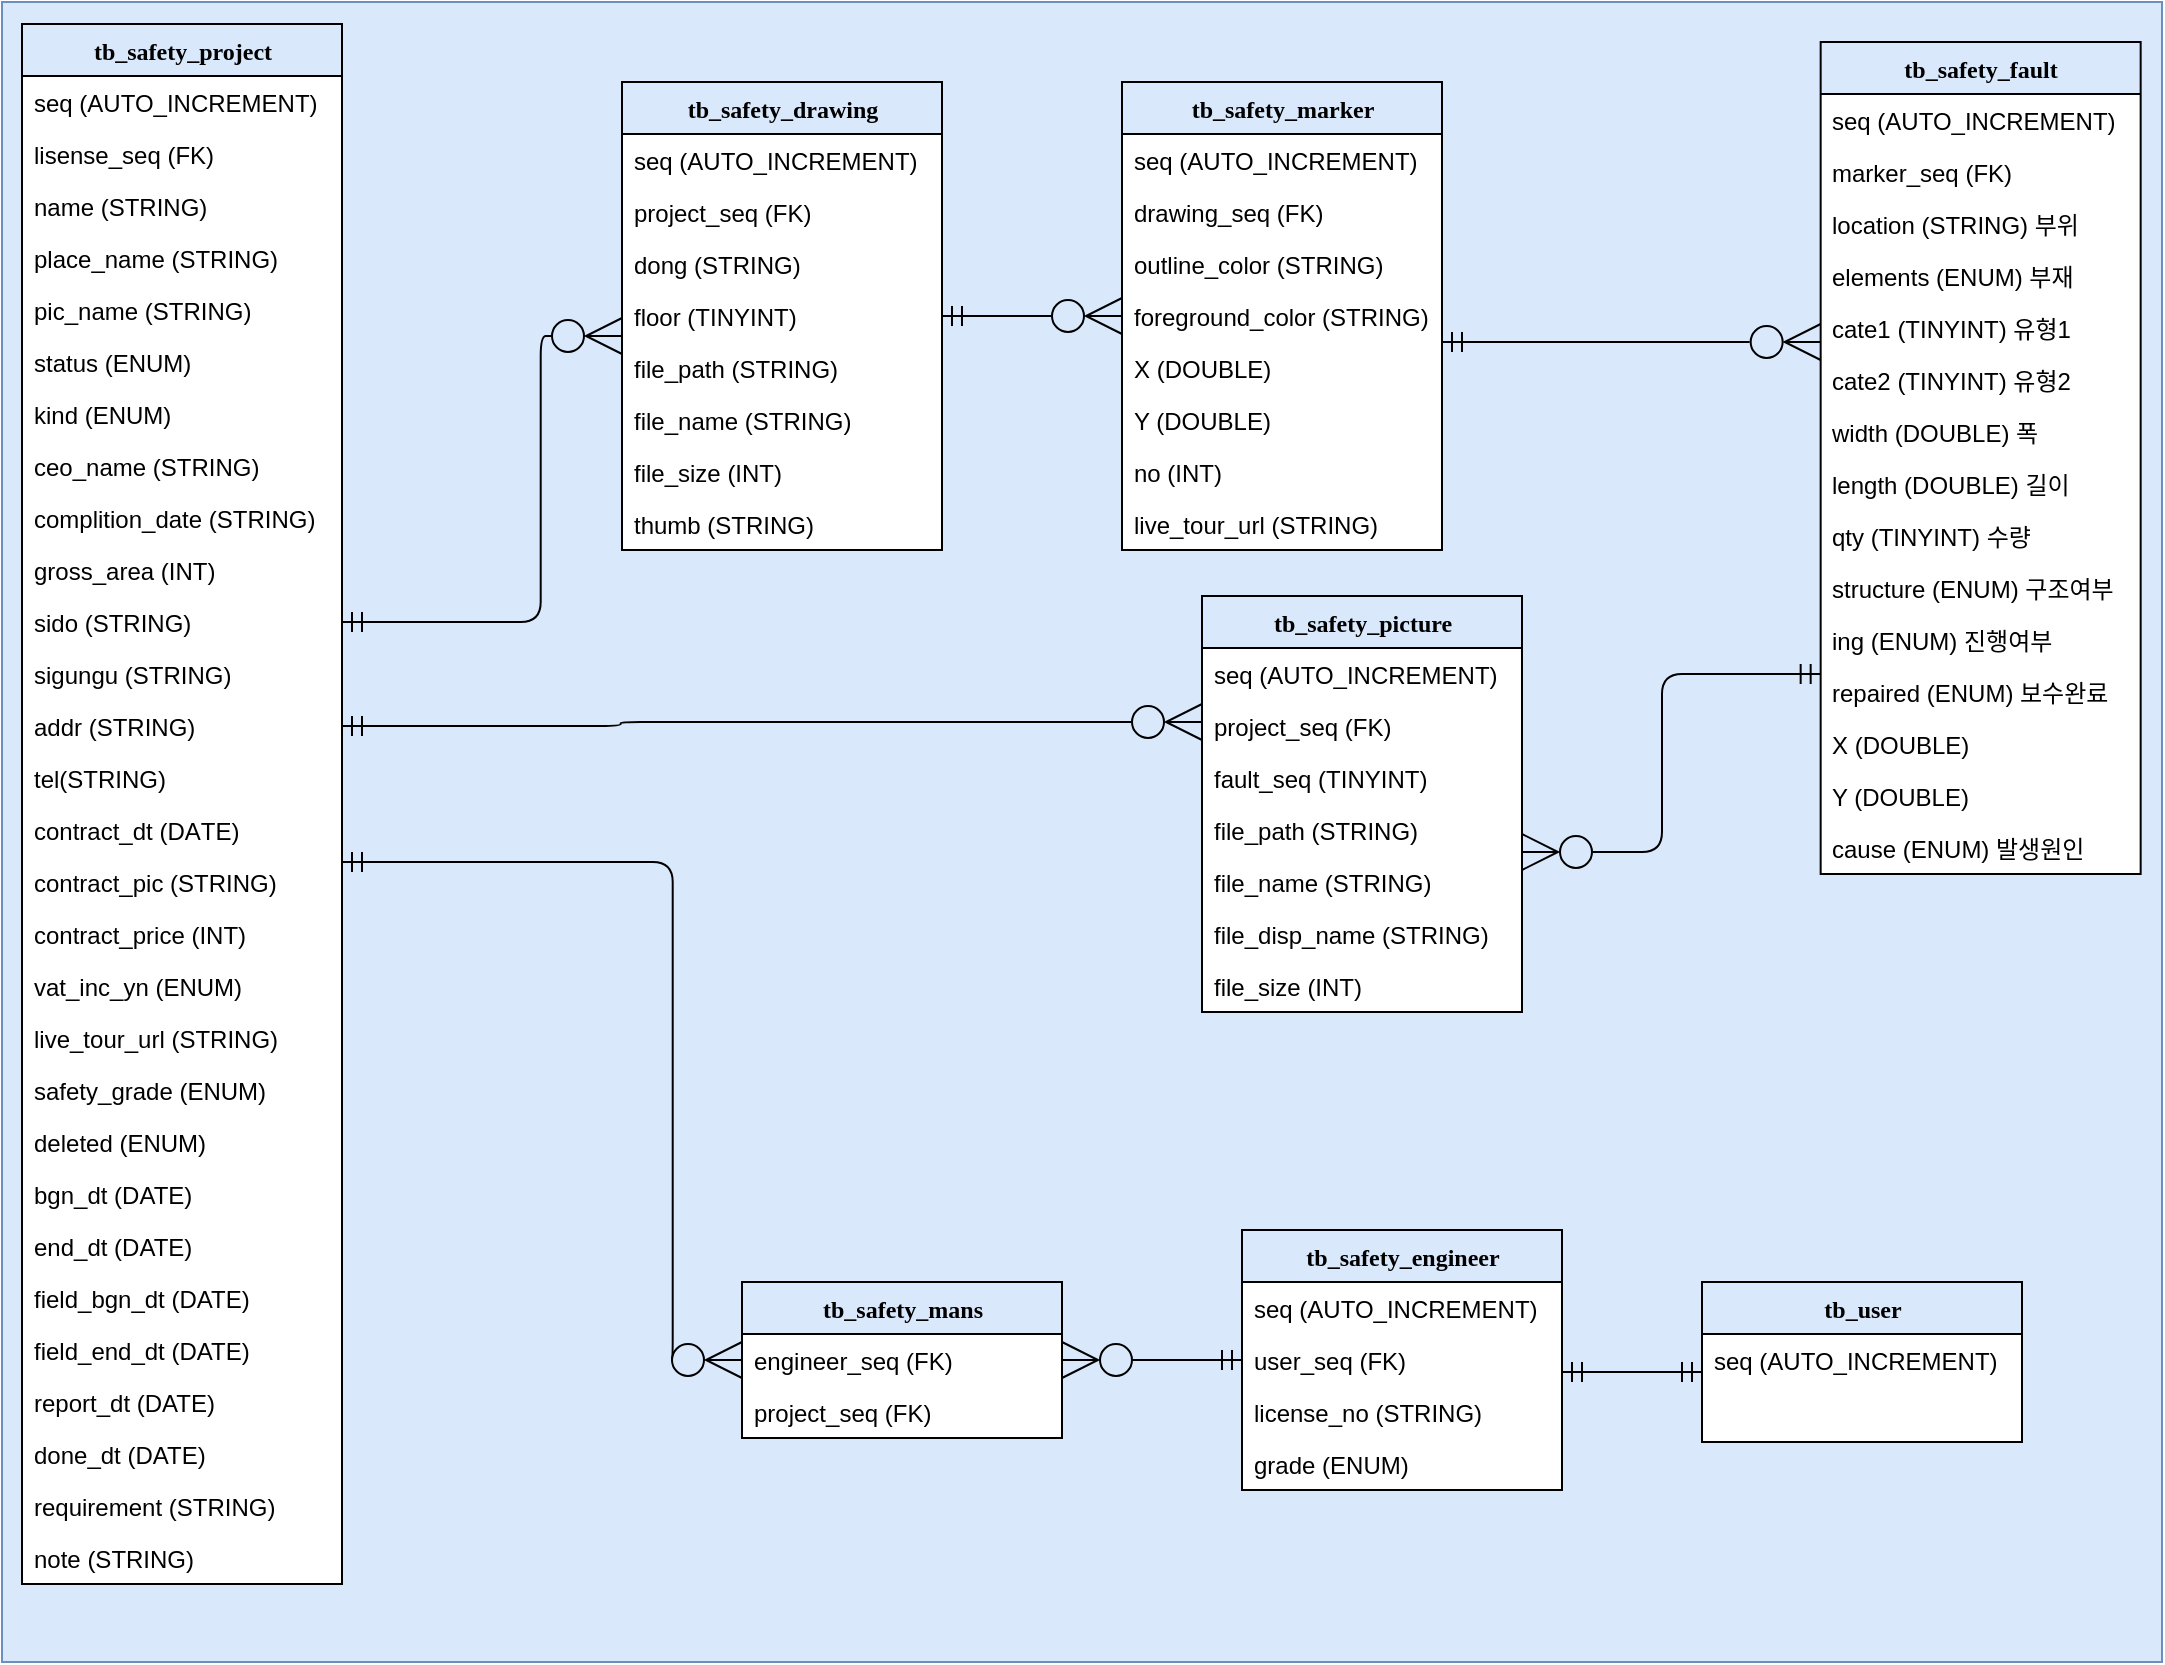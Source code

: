 <mxfile version="24.8.2">
  <diagram name="Page-1" id="9f46799a-70d6-7492-0946-bef42562c5a5">
    <mxGraphModel dx="2049" dy="-449" grid="1" gridSize="10" guides="1" tooltips="1" connect="1" arrows="1" fold="1" page="1" pageScale="1" pageWidth="1100" pageHeight="850" background="none" math="0" shadow="0">
      <root>
        <mxCell id="0" />
        <mxCell id="1" parent="0" />
        <mxCell id="VeDxq0kl3lE01DBZQC-S-14" value="" style="rounded=0;whiteSpace=wrap;html=1;fillColor=#dae8fc;strokeColor=#6c8ebf;" vertex="1" parent="1">
          <mxGeometry x="10" y="1710" width="1080" height="830" as="geometry" />
        </mxCell>
        <mxCell id="18FnP7e4lEqi-_SCI2f--84" value="tb_safety_project" style="swimlane;html=1;fontStyle=1;align=center;verticalAlign=top;childLayout=stackLayout;horizontal=1;startSize=26;horizontalStack=0;resizeParent=1;resizeLast=0;collapsible=1;marginBottom=0;swimlaneFillColor=#ffffff;rounded=0;shadow=0;comic=0;labelBackgroundColor=none;strokeWidth=1;fillColor=none;fontFamily=Verdana;fontSize=12" parent="1" vertex="1">
          <mxGeometry x="20.0" y="1721" width="160" height="780" as="geometry">
            <mxRectangle x="-1080" y="880" width="60" height="30" as="alternateBounds" />
          </mxGeometry>
        </mxCell>
        <mxCell id="18FnP7e4lEqi-_SCI2f--85" value="seq (AUTO_INCREMENT)" style="text;html=1;strokeColor=none;fillColor=none;align=left;verticalAlign=top;spacingLeft=4;spacingRight=4;whiteSpace=wrap;overflow=hidden;rotatable=0;points=[[0,0.5],[1,0.5]];portConstraint=eastwest;" parent="18FnP7e4lEqi-_SCI2f--84" vertex="1">
          <mxGeometry y="26" width="160" height="26" as="geometry" />
        </mxCell>
        <mxCell id="VeDxq0kl3lE01DBZQC-S-2" value="lisense_seq (FK)" style="text;html=1;strokeColor=none;fillColor=none;align=left;verticalAlign=top;spacingLeft=4;spacingRight=4;whiteSpace=wrap;overflow=hidden;rotatable=0;points=[[0,0.5],[1,0.5]];portConstraint=eastwest;" vertex="1" parent="18FnP7e4lEqi-_SCI2f--84">
          <mxGeometry y="52" width="160" height="26" as="geometry" />
        </mxCell>
        <mxCell id="VeDxq0kl3lE01DBZQC-S-1" value="name (STRING)" style="text;html=1;strokeColor=none;fillColor=none;align=left;verticalAlign=top;spacingLeft=4;spacingRight=4;whiteSpace=wrap;overflow=hidden;rotatable=0;points=[[0,0.5],[1,0.5]];portConstraint=eastwest;" vertex="1" parent="18FnP7e4lEqi-_SCI2f--84">
          <mxGeometry y="78" width="160" height="26" as="geometry" />
        </mxCell>
        <mxCell id="18FnP7e4lEqi-_SCI2f--86" value="place_name (STRING)" style="text;html=1;strokeColor=none;fillColor=none;align=left;verticalAlign=top;spacingLeft=4;spacingRight=4;whiteSpace=wrap;overflow=hidden;rotatable=0;points=[[0,0.5],[1,0.5]];portConstraint=eastwest;" parent="18FnP7e4lEqi-_SCI2f--84" vertex="1">
          <mxGeometry y="104" width="160" height="26" as="geometry" />
        </mxCell>
        <mxCell id="VeDxq0kl3lE01DBZQC-S-3" value="pic_name (STRING)" style="text;html=1;strokeColor=none;fillColor=none;align=left;verticalAlign=top;spacingLeft=4;spacingRight=4;whiteSpace=wrap;overflow=hidden;rotatable=0;points=[[0,0.5],[1,0.5]];portConstraint=eastwest;" vertex="1" parent="18FnP7e4lEqi-_SCI2f--84">
          <mxGeometry y="130" width="160" height="26" as="geometry" />
        </mxCell>
        <mxCell id="VeDxq0kl3lE01DBZQC-S-4" value="status (ENUM)" style="text;html=1;strokeColor=none;fillColor=none;align=left;verticalAlign=top;spacingLeft=4;spacingRight=4;whiteSpace=wrap;overflow=hidden;rotatable=0;points=[[0,0.5],[1,0.5]];portConstraint=eastwest;" vertex="1" parent="18FnP7e4lEqi-_SCI2f--84">
          <mxGeometry y="156" width="160" height="26" as="geometry" />
        </mxCell>
        <mxCell id="Oyhe0N5R8HnqqoP5Lnet-1" value="kind (ENUM)" style="text;html=1;strokeColor=none;fillColor=none;align=left;verticalAlign=top;spacingLeft=4;spacingRight=4;whiteSpace=wrap;overflow=hidden;rotatable=0;points=[[0,0.5],[1,0.5]];portConstraint=eastwest;" parent="18FnP7e4lEqi-_SCI2f--84" vertex="1">
          <mxGeometry y="182" width="160" height="26" as="geometry" />
        </mxCell>
        <mxCell id="18FnP7e4lEqi-_SCI2f--78" value="ceo_name&amp;nbsp;(STRING)" style="text;html=1;strokeColor=none;fillColor=none;align=left;verticalAlign=top;spacingLeft=4;spacingRight=4;whiteSpace=wrap;overflow=hidden;rotatable=0;points=[[0,0.5],[1,0.5]];portConstraint=eastwest;" parent="18FnP7e4lEqi-_SCI2f--84" vertex="1">
          <mxGeometry y="208" width="160" height="26" as="geometry" />
        </mxCell>
        <mxCell id="18FnP7e4lEqi-_SCI2f--79" value="complition_date (STRING)" style="text;html=1;strokeColor=none;fillColor=none;align=left;verticalAlign=top;spacingLeft=4;spacingRight=4;whiteSpace=wrap;overflow=hidden;rotatable=0;points=[[0,0.5],[1,0.5]];portConstraint=eastwest;" parent="18FnP7e4lEqi-_SCI2f--84" vertex="1">
          <mxGeometry y="234" width="160" height="26" as="geometry" />
        </mxCell>
        <mxCell id="18FnP7e4lEqi-_SCI2f--80" value="gross_area (INT)" style="text;html=1;strokeColor=none;fillColor=none;align=left;verticalAlign=top;spacingLeft=4;spacingRight=4;whiteSpace=wrap;overflow=hidden;rotatable=0;points=[[0,0.5],[1,0.5]];portConstraint=eastwest;" parent="18FnP7e4lEqi-_SCI2f--84" vertex="1">
          <mxGeometry y="260" width="160" height="26" as="geometry" />
        </mxCell>
        <mxCell id="VeDxq0kl3lE01DBZQC-S-5" value="sido (STRING)" style="text;html=1;strokeColor=none;fillColor=none;align=left;verticalAlign=top;spacingLeft=4;spacingRight=4;whiteSpace=wrap;overflow=hidden;rotatable=0;points=[[0,0.5],[1,0.5]];portConstraint=eastwest;" vertex="1" parent="18FnP7e4lEqi-_SCI2f--84">
          <mxGeometry y="286" width="160" height="26" as="geometry" />
        </mxCell>
        <mxCell id="VeDxq0kl3lE01DBZQC-S-6" value="sigungu (STRING)" style="text;html=1;strokeColor=none;fillColor=none;align=left;verticalAlign=top;spacingLeft=4;spacingRight=4;whiteSpace=wrap;overflow=hidden;rotatable=0;points=[[0,0.5],[1,0.5]];portConstraint=eastwest;" vertex="1" parent="18FnP7e4lEqi-_SCI2f--84">
          <mxGeometry y="312" width="160" height="26" as="geometry" />
        </mxCell>
        <mxCell id="18FnP7e4lEqi-_SCI2f--81" value="addr (STRING)" style="text;html=1;strokeColor=none;fillColor=none;align=left;verticalAlign=top;spacingLeft=4;spacingRight=4;whiteSpace=wrap;overflow=hidden;rotatable=0;points=[[0,0.5],[1,0.5]];portConstraint=eastwest;" parent="18FnP7e4lEqi-_SCI2f--84" vertex="1">
          <mxGeometry y="338" width="160" height="26" as="geometry" />
        </mxCell>
        <mxCell id="18FnP7e4lEqi-_SCI2f--82" value="tel(STRING)" style="text;html=1;strokeColor=none;fillColor=none;align=left;verticalAlign=top;spacingLeft=4;spacingRight=4;whiteSpace=wrap;overflow=hidden;rotatable=0;points=[[0,0.5],[1,0.5]];portConstraint=eastwest;" parent="18FnP7e4lEqi-_SCI2f--84" vertex="1">
          <mxGeometry y="364" width="160" height="26" as="geometry" />
        </mxCell>
        <mxCell id="18FnP7e4lEqi-_SCI2f--93" value="contract_dt (DA&lt;span style=&quot;color: rgba(0, 0, 0, 0); font-family: monospace; font-size: 0px; text-wrap: nowrap;&quot;&gt;%3CmxGraphModel%3E%3Croot%3E%3CmxCell%20id%3D%220%22%2F%3E%3CmxCell%20id%3D%221%22%20parent%3D%220%22%2F%3E%3CmxCell%20id%3D%222%22%20value%3D%22done_dt%20(DATE)%22%20style%3D%22text%3Bhtml%3D1%3BstrokeColor%3Dnone%3BfillColor%3Dnone%3Balign%3Dleft%3BverticalAlign%3Dtop%3BspacingLeft%3D4%3BspacingRight%3D4%3BwhiteSpace%3Dwrap%3Boverflow%3Dhidden%3Brotatable%3D0%3Bpoints%3D%5B%5B0%2C0.5%5D%2C%5B1%2C0.5%5D%5D%3BportConstraint%3Deastwest%3B%22%20vertex%3D%221%22%20parent%3D%221%22%3E%3CmxGeometry%20x%3D%22280.67%22%20y%3D%221928%22%20width%3D%22160%22%20height%3D%2226%22%20as%3D%22geometry%22%2F%3E%3C%2FmxCell%3E%3C%2Froot%3E%3C%2FmxGraphModel%3E&lt;/span&gt;TE)" style="text;html=1;strokeColor=none;fillColor=none;align=left;verticalAlign=top;spacingLeft=4;spacingRight=4;whiteSpace=wrap;overflow=hidden;rotatable=0;points=[[0,0.5],[1,0.5]];portConstraint=eastwest;" parent="18FnP7e4lEqi-_SCI2f--84" vertex="1">
          <mxGeometry y="390" width="160" height="26" as="geometry" />
        </mxCell>
        <mxCell id="18FnP7e4lEqi-_SCI2f--95" value="contract_pic (STRING)" style="text;html=1;strokeColor=none;fillColor=none;align=left;verticalAlign=top;spacingLeft=4;spacingRight=4;whiteSpace=wrap;overflow=hidden;rotatable=0;points=[[0,0.5],[1,0.5]];portConstraint=eastwest;" parent="18FnP7e4lEqi-_SCI2f--84" vertex="1">
          <mxGeometry y="416" width="160" height="26" as="geometry" />
        </mxCell>
        <mxCell id="18FnP7e4lEqi-_SCI2f--94" value="contract_price (INT)" style="text;html=1;strokeColor=none;fillColor=none;align=left;verticalAlign=top;spacingLeft=4;spacingRight=4;whiteSpace=wrap;overflow=hidden;rotatable=0;points=[[0,0.5],[1,0.5]];portConstraint=eastwest;" parent="18FnP7e4lEqi-_SCI2f--84" vertex="1">
          <mxGeometry y="442" width="160" height="26" as="geometry" />
        </mxCell>
        <mxCell id="VeDxq0kl3lE01DBZQC-S-7" value="vat_inc_yn (ENUM)" style="text;html=1;strokeColor=none;fillColor=none;align=left;verticalAlign=top;spacingLeft=4;spacingRight=4;whiteSpace=wrap;overflow=hidden;rotatable=0;points=[[0,0.5],[1,0.5]];portConstraint=eastwest;" vertex="1" parent="18FnP7e4lEqi-_SCI2f--84">
          <mxGeometry y="468" width="160" height="26" as="geometry" />
        </mxCell>
        <mxCell id="LjS_2cMuq_Wj6EE-A6cC-6" value="live_tour_url (STRING)" style="text;html=1;strokeColor=none;fillColor=none;align=left;verticalAlign=top;spacingLeft=4;spacingRight=4;whiteSpace=wrap;overflow=hidden;rotatable=0;points=[[0,0.5],[1,0.5]];portConstraint=eastwest;" parent="18FnP7e4lEqi-_SCI2f--84" vertex="1">
          <mxGeometry y="494" width="160" height="26" as="geometry" />
        </mxCell>
        <mxCell id="Oyhe0N5R8HnqqoP5Lnet-2" value="safety_grade (ENUM)" style="text;html=1;strokeColor=none;fillColor=none;align=left;verticalAlign=top;spacingLeft=4;spacingRight=4;whiteSpace=wrap;overflow=hidden;rotatable=0;points=[[0,0.5],[1,0.5]];portConstraint=eastwest;" parent="18FnP7e4lEqi-_SCI2f--84" vertex="1">
          <mxGeometry y="520" width="160" height="26" as="geometry" />
        </mxCell>
        <mxCell id="VeDxq0kl3lE01DBZQC-S-8" value="deleted (ENUM)" style="text;html=1;strokeColor=none;fillColor=none;align=left;verticalAlign=top;spacingLeft=4;spacingRight=4;whiteSpace=wrap;overflow=hidden;rotatable=0;points=[[0,0.5],[1,0.5]];portConstraint=eastwest;" vertex="1" parent="18FnP7e4lEqi-_SCI2f--84">
          <mxGeometry y="546" width="160" height="26" as="geometry" />
        </mxCell>
        <mxCell id="18FnP7e4lEqi-_SCI2f--87" value="bgn_dt (DATE)" style="text;html=1;strokeColor=none;fillColor=none;align=left;verticalAlign=top;spacingLeft=4;spacingRight=4;whiteSpace=wrap;overflow=hidden;rotatable=0;points=[[0,0.5],[1,0.5]];portConstraint=eastwest;" parent="18FnP7e4lEqi-_SCI2f--84" vertex="1">
          <mxGeometry y="572" width="160" height="26" as="geometry" />
        </mxCell>
        <mxCell id="18FnP7e4lEqi-_SCI2f--88" value="end_dt (DATE)" style="text;html=1;strokeColor=none;fillColor=none;align=left;verticalAlign=top;spacingLeft=4;spacingRight=4;whiteSpace=wrap;overflow=hidden;rotatable=0;points=[[0,0.5],[1,0.5]];portConstraint=eastwest;" parent="18FnP7e4lEqi-_SCI2f--84" vertex="1">
          <mxGeometry y="598" width="160" height="26" as="geometry" />
        </mxCell>
        <mxCell id="18FnP7e4lEqi-_SCI2f--89" value="field_bgn_dt (DATE)" style="text;html=1;strokeColor=none;fillColor=none;align=left;verticalAlign=top;spacingLeft=4;spacingRight=4;whiteSpace=wrap;overflow=hidden;rotatable=0;points=[[0,0.5],[1,0.5]];portConstraint=eastwest;" parent="18FnP7e4lEqi-_SCI2f--84" vertex="1">
          <mxGeometry y="624" width="160" height="26" as="geometry" />
        </mxCell>
        <mxCell id="18FnP7e4lEqi-_SCI2f--90" value="field_end_dt (DATE)" style="text;html=1;strokeColor=none;fillColor=none;align=left;verticalAlign=top;spacingLeft=4;spacingRight=4;whiteSpace=wrap;overflow=hidden;rotatable=0;points=[[0,0.5],[1,0.5]];portConstraint=eastwest;" parent="18FnP7e4lEqi-_SCI2f--84" vertex="1">
          <mxGeometry y="650" width="160" height="26" as="geometry" />
        </mxCell>
        <mxCell id="18FnP7e4lEqi-_SCI2f--91" value="report_dt (DATE)" style="text;html=1;strokeColor=none;fillColor=none;align=left;verticalAlign=top;spacingLeft=4;spacingRight=4;whiteSpace=wrap;overflow=hidden;rotatable=0;points=[[0,0.5],[1,0.5]];portConstraint=eastwest;" parent="18FnP7e4lEqi-_SCI2f--84" vertex="1">
          <mxGeometry y="676" width="160" height="26" as="geometry" />
        </mxCell>
        <mxCell id="18FnP7e4lEqi-_SCI2f--92" value="done_dt (DATE)" style="text;html=1;strokeColor=none;fillColor=none;align=left;verticalAlign=top;spacingLeft=4;spacingRight=4;whiteSpace=wrap;overflow=hidden;rotatable=0;points=[[0,0.5],[1,0.5]];portConstraint=eastwest;" parent="18FnP7e4lEqi-_SCI2f--84" vertex="1">
          <mxGeometry y="702" width="160" height="26" as="geometry" />
        </mxCell>
        <mxCell id="VeDxq0kl3lE01DBZQC-S-9" value="requirement (STRING)" style="text;html=1;strokeColor=none;fillColor=none;align=left;verticalAlign=top;spacingLeft=4;spacingRight=4;whiteSpace=wrap;overflow=hidden;rotatable=0;points=[[0,0.5],[1,0.5]];portConstraint=eastwest;" vertex="1" parent="18FnP7e4lEqi-_SCI2f--84">
          <mxGeometry y="728" width="160" height="26" as="geometry" />
        </mxCell>
        <mxCell id="VeDxq0kl3lE01DBZQC-S-10" value="note (STRING)" style="text;html=1;strokeColor=none;fillColor=none;align=left;verticalAlign=top;spacingLeft=4;spacingRight=4;whiteSpace=wrap;overflow=hidden;rotatable=0;points=[[0,0.5],[1,0.5]];portConstraint=eastwest;" vertex="1" parent="18FnP7e4lEqi-_SCI2f--84">
          <mxGeometry y="754" width="160" height="26" as="geometry" />
        </mxCell>
        <mxCell id="18FnP7e4lEqi-_SCI2f--111" value="tb_safety_drawing" style="swimlane;html=1;fontStyle=1;align=center;verticalAlign=top;childLayout=stackLayout;horizontal=1;startSize=26;horizontalStack=0;resizeParent=1;resizeLast=0;collapsible=1;marginBottom=0;swimlaneFillColor=#ffffff;rounded=0;shadow=0;comic=0;labelBackgroundColor=none;strokeWidth=1;fillColor=none;fontFamily=Verdana;fontSize=12" parent="1" vertex="1">
          <mxGeometry x="320" y="1750" width="160" height="234" as="geometry">
            <mxRectangle x="1000" y="1720" width="60" height="30" as="alternateBounds" />
          </mxGeometry>
        </mxCell>
        <mxCell id="18FnP7e4lEqi-_SCI2f--112" value="seq (AUTO_INCREMENT)" style="text;html=1;strokeColor=none;fillColor=none;align=left;verticalAlign=top;spacingLeft=4;spacingRight=4;whiteSpace=wrap;overflow=hidden;rotatable=0;points=[[0,0.5],[1,0.5]];portConstraint=eastwest;" parent="18FnP7e4lEqi-_SCI2f--111" vertex="1">
          <mxGeometry y="26" width="160" height="26" as="geometry" />
        </mxCell>
        <mxCell id="18FnP7e4lEqi-_SCI2f--100" value="project_seq (FK)" style="text;html=1;strokeColor=none;fillColor=none;align=left;verticalAlign=top;spacingLeft=4;spacingRight=4;whiteSpace=wrap;overflow=hidden;rotatable=0;points=[[0,0.5],[1,0.5]];portConstraint=eastwest;" parent="18FnP7e4lEqi-_SCI2f--111" vertex="1">
          <mxGeometry y="52" width="160" height="26" as="geometry" />
        </mxCell>
        <mxCell id="18FnP7e4lEqi-_SCI2f--113" value="dong (STRING)" style="text;html=1;strokeColor=none;fillColor=none;align=left;verticalAlign=top;spacingLeft=4;spacingRight=4;whiteSpace=wrap;overflow=hidden;rotatable=0;points=[[0,0.5],[1,0.5]];portConstraint=eastwest;" parent="18FnP7e4lEqi-_SCI2f--111" vertex="1">
          <mxGeometry y="78" width="160" height="26" as="geometry" />
        </mxCell>
        <mxCell id="18FnP7e4lEqi-_SCI2f--114" value="floor (TINYINT)" style="text;html=1;strokeColor=none;fillColor=none;align=left;verticalAlign=top;spacingLeft=4;spacingRight=4;whiteSpace=wrap;overflow=hidden;rotatable=0;points=[[0,0.5],[1,0.5]];portConstraint=eastwest;" parent="18FnP7e4lEqi-_SCI2f--111" vertex="1">
          <mxGeometry y="104" width="160" height="26" as="geometry" />
        </mxCell>
        <mxCell id="18FnP7e4lEqi-_SCI2f--200" value="file_path (STRING)" style="text;html=1;strokeColor=none;fillColor=none;align=left;verticalAlign=top;spacingLeft=4;spacingRight=4;whiteSpace=wrap;overflow=hidden;rotatable=0;points=[[0,0.5],[1,0.5]];portConstraint=eastwest;" parent="18FnP7e4lEqi-_SCI2f--111" vertex="1">
          <mxGeometry y="130" width="160" height="26" as="geometry" />
        </mxCell>
        <mxCell id="18FnP7e4lEqi-_SCI2f--202" value="file_name (STRING)" style="text;html=1;strokeColor=none;fillColor=none;align=left;verticalAlign=top;spacingLeft=4;spacingRight=4;whiteSpace=wrap;overflow=hidden;rotatable=0;points=[[0,0.5],[1,0.5]];portConstraint=eastwest;" parent="18FnP7e4lEqi-_SCI2f--111" vertex="1">
          <mxGeometry y="156" width="160" height="26" as="geometry" />
        </mxCell>
        <mxCell id="Qn4hjhPBy0-K_L7ruu9W-2" value="file_size (INT)" style="text;html=1;strokeColor=none;fillColor=none;align=left;verticalAlign=top;spacingLeft=4;spacingRight=4;whiteSpace=wrap;overflow=hidden;rotatable=0;points=[[0,0.5],[1,0.5]];portConstraint=eastwest;" parent="18FnP7e4lEqi-_SCI2f--111" vertex="1">
          <mxGeometry y="182" width="160" height="26" as="geometry" />
        </mxCell>
        <mxCell id="18FnP7e4lEqi-_SCI2f--115" value="thumb (STRING)" style="text;html=1;strokeColor=none;fillColor=none;align=left;verticalAlign=top;spacingLeft=4;spacingRight=4;whiteSpace=wrap;overflow=hidden;rotatable=0;points=[[0,0.5],[1,0.5]];portConstraint=eastwest;" parent="18FnP7e4lEqi-_SCI2f--111" vertex="1">
          <mxGeometry y="208" width="160" height="26" as="geometry" />
        </mxCell>
        <mxCell id="18FnP7e4lEqi-_SCI2f--117" value="tb_safety_marker" style="swimlane;html=1;fontStyle=1;align=center;verticalAlign=top;childLayout=stackLayout;horizontal=1;startSize=26;horizontalStack=0;resizeParent=1;resizeLast=0;collapsible=1;marginBottom=0;swimlaneFillColor=#ffffff;rounded=0;shadow=0;comic=0;labelBackgroundColor=none;strokeWidth=1;fillColor=none;fontFamily=Verdana;fontSize=12" parent="1" vertex="1">
          <mxGeometry x="570" y="1750" width="160" height="234" as="geometry">
            <mxRectangle x="-1080" y="880" width="60" height="30" as="alternateBounds" />
          </mxGeometry>
        </mxCell>
        <mxCell id="18FnP7e4lEqi-_SCI2f--118" value="seq (AUTO_INCREMENT)" style="text;html=1;strokeColor=none;fillColor=none;align=left;verticalAlign=top;spacingLeft=4;spacingRight=4;whiteSpace=wrap;overflow=hidden;rotatable=0;points=[[0,0.5],[1,0.5]];portConstraint=eastwest;" parent="18FnP7e4lEqi-_SCI2f--117" vertex="1">
          <mxGeometry y="26" width="160" height="26" as="geometry" />
        </mxCell>
        <mxCell id="18FnP7e4lEqi-_SCI2f--119" value="drawing_seq (FK)" style="text;html=1;strokeColor=none;fillColor=none;align=left;verticalAlign=top;spacingLeft=4;spacingRight=4;whiteSpace=wrap;overflow=hidden;rotatable=0;points=[[0,0.5],[1,0.5]];portConstraint=eastwest;" parent="18FnP7e4lEqi-_SCI2f--117" vertex="1">
          <mxGeometry y="52" width="160" height="26" as="geometry" />
        </mxCell>
        <mxCell id="18FnP7e4lEqi-_SCI2f--121" value="outline_color (STRING)" style="text;html=1;strokeColor=none;fillColor=none;align=left;verticalAlign=top;spacingLeft=4;spacingRight=4;whiteSpace=wrap;overflow=hidden;rotatable=0;points=[[0,0.5],[1,0.5]];portConstraint=eastwest;" parent="18FnP7e4lEqi-_SCI2f--117" vertex="1">
          <mxGeometry y="78" width="160" height="26" as="geometry" />
        </mxCell>
        <mxCell id="18FnP7e4lEqi-_SCI2f--122" value="foreground_color (STRING)" style="text;html=1;strokeColor=none;fillColor=none;align=left;verticalAlign=top;spacingLeft=4;spacingRight=4;whiteSpace=wrap;overflow=hidden;rotatable=0;points=[[0,0.5],[1,0.5]];portConstraint=eastwest;" parent="18FnP7e4lEqi-_SCI2f--117" vertex="1">
          <mxGeometry y="104" width="160" height="26" as="geometry" />
        </mxCell>
        <mxCell id="18FnP7e4lEqi-_SCI2f--123" value="X (DOUBLE)" style="text;html=1;strokeColor=none;fillColor=none;align=left;verticalAlign=top;spacingLeft=4;spacingRight=4;whiteSpace=wrap;overflow=hidden;rotatable=0;points=[[0,0.5],[1,0.5]];portConstraint=eastwest;" parent="18FnP7e4lEqi-_SCI2f--117" vertex="1">
          <mxGeometry y="130" width="160" height="26" as="geometry" />
        </mxCell>
        <mxCell id="18FnP7e4lEqi-_SCI2f--124" value="Y (DOUBLE)" style="text;html=1;strokeColor=none;fillColor=none;align=left;verticalAlign=top;spacingLeft=4;spacingRight=4;whiteSpace=wrap;overflow=hidden;rotatable=0;points=[[0,0.5],[1,0.5]];portConstraint=eastwest;" parent="18FnP7e4lEqi-_SCI2f--117" vertex="1">
          <mxGeometry y="156" width="160" height="26" as="geometry" />
        </mxCell>
        <mxCell id="18FnP7e4lEqi-_SCI2f--125" value="no (INT)" style="text;html=1;strokeColor=none;fillColor=none;align=left;verticalAlign=top;spacingLeft=4;spacingRight=4;whiteSpace=wrap;overflow=hidden;rotatable=0;points=[[0,0.5],[1,0.5]];portConstraint=eastwest;" parent="18FnP7e4lEqi-_SCI2f--117" vertex="1">
          <mxGeometry y="182" width="160" height="26" as="geometry" />
        </mxCell>
        <mxCell id="LjS_2cMuq_Wj6EE-A6cC-5" value="live_tour_url (STRING)" style="text;html=1;strokeColor=none;fillColor=none;align=left;verticalAlign=top;spacingLeft=4;spacingRight=4;whiteSpace=wrap;overflow=hidden;rotatable=0;points=[[0,0.5],[1,0.5]];portConstraint=eastwest;" parent="18FnP7e4lEqi-_SCI2f--117" vertex="1">
          <mxGeometry y="208" width="160" height="26" as="geometry" />
        </mxCell>
        <mxCell id="18FnP7e4lEqi-_SCI2f--135" value="tb_safety_fault" style="swimlane;html=1;fontStyle=1;align=center;verticalAlign=top;childLayout=stackLayout;horizontal=1;startSize=26;horizontalStack=0;resizeParent=1;resizeLast=0;collapsible=1;marginBottom=0;swimlaneFillColor=#ffffff;rounded=0;shadow=0;comic=0;labelBackgroundColor=none;strokeWidth=1;fillColor=none;fontFamily=Verdana;fontSize=12" parent="1" vertex="1">
          <mxGeometry x="919.33" y="1730" width="160" height="416" as="geometry">
            <mxRectangle x="-1080" y="880" width="60" height="30" as="alternateBounds" />
          </mxGeometry>
        </mxCell>
        <mxCell id="18FnP7e4lEqi-_SCI2f--136" value="seq (AUTO_INCREMENT)" style="text;html=1;strokeColor=none;fillColor=none;align=left;verticalAlign=top;spacingLeft=4;spacingRight=4;whiteSpace=wrap;overflow=hidden;rotatable=0;points=[[0,0.5],[1,0.5]];portConstraint=eastwest;" parent="18FnP7e4lEqi-_SCI2f--135" vertex="1">
          <mxGeometry y="26" width="160" height="26" as="geometry" />
        </mxCell>
        <mxCell id="18FnP7e4lEqi-_SCI2f--128" value="marker_seq (FK)" style="text;html=1;strokeColor=none;fillColor=none;align=left;verticalAlign=top;spacingLeft=4;spacingRight=4;whiteSpace=wrap;overflow=hidden;rotatable=0;points=[[0,0.5],[1,0.5]];portConstraint=eastwest;" parent="18FnP7e4lEqi-_SCI2f--135" vertex="1">
          <mxGeometry y="52" width="160" height="26" as="geometry" />
        </mxCell>
        <mxCell id="18FnP7e4lEqi-_SCI2f--142" value="location (STRING) 부위" style="text;html=1;strokeColor=none;fillColor=none;align=left;verticalAlign=top;spacingLeft=4;spacingRight=4;whiteSpace=wrap;overflow=hidden;rotatable=0;points=[[0,0.5],[1,0.5]];portConstraint=eastwest;" parent="18FnP7e4lEqi-_SCI2f--135" vertex="1">
          <mxGeometry y="78" width="160" height="26" as="geometry" />
        </mxCell>
        <mxCell id="18FnP7e4lEqi-_SCI2f--143" value="elements (ENUM) 부재" style="text;html=1;strokeColor=none;fillColor=none;align=left;verticalAlign=top;spacingLeft=4;spacingRight=4;whiteSpace=wrap;overflow=hidden;rotatable=0;points=[[0,0.5],[1,0.5]];portConstraint=eastwest;" parent="18FnP7e4lEqi-_SCI2f--135" vertex="1">
          <mxGeometry y="104" width="160" height="26" as="geometry" />
        </mxCell>
        <mxCell id="18FnP7e4lEqi-_SCI2f--144" value="cate1 (TINYINT) 유형1" style="text;html=1;strokeColor=none;fillColor=none;align=left;verticalAlign=top;spacingLeft=4;spacingRight=4;whiteSpace=wrap;overflow=hidden;rotatable=0;points=[[0,0.5],[1,0.5]];portConstraint=eastwest;" parent="18FnP7e4lEqi-_SCI2f--135" vertex="1">
          <mxGeometry y="130" width="160" height="26" as="geometry" />
        </mxCell>
        <mxCell id="VeDxq0kl3lE01DBZQC-S-11" value="cate2 (TINYINT) 유형2" style="text;html=1;strokeColor=none;fillColor=none;align=left;verticalAlign=top;spacingLeft=4;spacingRight=4;whiteSpace=wrap;overflow=hidden;rotatable=0;points=[[0,0.5],[1,0.5]];portConstraint=eastwest;" vertex="1" parent="18FnP7e4lEqi-_SCI2f--135">
          <mxGeometry y="156" width="160" height="26" as="geometry" />
        </mxCell>
        <mxCell id="18FnP7e4lEqi-_SCI2f--145" value="width (DOUBLE) 폭" style="text;html=1;strokeColor=none;fillColor=none;align=left;verticalAlign=top;spacingLeft=4;spacingRight=4;whiteSpace=wrap;overflow=hidden;rotatable=0;points=[[0,0.5],[1,0.5]];portConstraint=eastwest;" parent="18FnP7e4lEqi-_SCI2f--135" vertex="1">
          <mxGeometry y="182" width="160" height="26" as="geometry" />
        </mxCell>
        <mxCell id="18FnP7e4lEqi-_SCI2f--146" value="length (DOUBLE) 길이" style="text;html=1;strokeColor=none;fillColor=none;align=left;verticalAlign=top;spacingLeft=4;spacingRight=4;whiteSpace=wrap;overflow=hidden;rotatable=0;points=[[0,0.5],[1,0.5]];portConstraint=eastwest;" parent="18FnP7e4lEqi-_SCI2f--135" vertex="1">
          <mxGeometry y="208" width="160" height="26" as="geometry" />
        </mxCell>
        <mxCell id="18FnP7e4lEqi-_SCI2f--150" value="qty (TINYINT) 수량" style="text;html=1;strokeColor=none;fillColor=none;align=left;verticalAlign=top;spacingLeft=4;spacingRight=4;whiteSpace=wrap;overflow=hidden;rotatable=0;points=[[0,0.5],[1,0.5]];portConstraint=eastwest;" parent="18FnP7e4lEqi-_SCI2f--135" vertex="1">
          <mxGeometry y="234" width="160" height="26" as="geometry" />
        </mxCell>
        <mxCell id="18FnP7e4lEqi-_SCI2f--148" value="structure (ENUM) 구조여부" style="text;html=1;strokeColor=none;fillColor=none;align=left;verticalAlign=top;spacingLeft=4;spacingRight=4;whiteSpace=wrap;overflow=hidden;rotatable=0;points=[[0,0.5],[1,0.5]];portConstraint=eastwest;" parent="18FnP7e4lEqi-_SCI2f--135" vertex="1">
          <mxGeometry y="260" width="160" height="26" as="geometry" />
        </mxCell>
        <mxCell id="18FnP7e4lEqi-_SCI2f--147" value="ing (ENUM) 진행여부" style="text;html=1;strokeColor=none;fillColor=none;align=left;verticalAlign=top;spacingLeft=4;spacingRight=4;whiteSpace=wrap;overflow=hidden;rotatable=0;points=[[0,0.5],[1,0.5]];portConstraint=eastwest;" parent="18FnP7e4lEqi-_SCI2f--135" vertex="1">
          <mxGeometry y="286" width="160" height="26" as="geometry" />
        </mxCell>
        <mxCell id="VeDxq0kl3lE01DBZQC-S-12" value="repaired (ENUM) 보수완료" style="text;html=1;strokeColor=none;fillColor=none;align=left;verticalAlign=top;spacingLeft=4;spacingRight=4;whiteSpace=wrap;overflow=hidden;rotatable=0;points=[[0,0.5],[1,0.5]];portConstraint=eastwest;" vertex="1" parent="18FnP7e4lEqi-_SCI2f--135">
          <mxGeometry y="312" width="160" height="26" as="geometry" />
        </mxCell>
        <mxCell id="18FnP7e4lEqi-_SCI2f--132" value="X (DOUBLE)" style="text;html=1;strokeColor=none;fillColor=none;align=left;verticalAlign=top;spacingLeft=4;spacingRight=4;whiteSpace=wrap;overflow=hidden;rotatable=0;points=[[0,0.5],[1,0.5]];portConstraint=eastwest;" parent="18FnP7e4lEqi-_SCI2f--135" vertex="1">
          <mxGeometry y="338" width="160" height="26" as="geometry" />
        </mxCell>
        <mxCell id="18FnP7e4lEqi-_SCI2f--133" value="Y (DOUBLE)" style="text;html=1;strokeColor=none;fillColor=none;align=left;verticalAlign=top;spacingLeft=4;spacingRight=4;whiteSpace=wrap;overflow=hidden;rotatable=0;points=[[0,0.5],[1,0.5]];portConstraint=eastwest;" parent="18FnP7e4lEqi-_SCI2f--135" vertex="1">
          <mxGeometry y="364" width="160" height="26" as="geometry" />
        </mxCell>
        <mxCell id="18FnP7e4lEqi-_SCI2f--149" value="cause (ENUM) 발생원인" style="text;html=1;strokeColor=none;fillColor=none;align=left;verticalAlign=top;spacingLeft=4;spacingRight=4;whiteSpace=wrap;overflow=hidden;rotatable=0;points=[[0,0.5],[1,0.5]];portConstraint=eastwest;" parent="18FnP7e4lEqi-_SCI2f--135" vertex="1">
          <mxGeometry y="390" width="160" height="26" as="geometry" />
        </mxCell>
        <mxCell id="18FnP7e4lEqi-_SCI2f--151" value="tb_safety_picture" style="swimlane;html=1;fontStyle=1;align=center;verticalAlign=top;childLayout=stackLayout;horizontal=1;startSize=26;horizontalStack=0;resizeParent=1;resizeLast=0;collapsible=1;marginBottom=0;swimlaneFillColor=#ffffff;rounded=0;shadow=0;comic=0;labelBackgroundColor=none;strokeWidth=1;fillColor=none;fontFamily=Verdana;fontSize=12" parent="1" vertex="1">
          <mxGeometry x="610.0" y="2007" width="160" height="208" as="geometry">
            <mxRectangle x="-1080" y="880" width="60" height="30" as="alternateBounds" />
          </mxGeometry>
        </mxCell>
        <mxCell id="18FnP7e4lEqi-_SCI2f--152" value="seq (AUTO_INCREMENT)" style="text;html=1;strokeColor=none;fillColor=none;align=left;verticalAlign=top;spacingLeft=4;spacingRight=4;whiteSpace=wrap;overflow=hidden;rotatable=0;points=[[0,0.5],[1,0.5]];portConstraint=eastwest;" parent="18FnP7e4lEqi-_SCI2f--151" vertex="1">
          <mxGeometry y="26" width="160" height="26" as="geometry" />
        </mxCell>
        <mxCell id="18FnP7e4lEqi-_SCI2f--154" value="project_seq (FK)" style="text;html=1;strokeColor=none;fillColor=none;align=left;verticalAlign=top;spacingLeft=4;spacingRight=4;whiteSpace=wrap;overflow=hidden;rotatable=0;points=[[0,0.5],[1,0.5]];portConstraint=eastwest;" parent="18FnP7e4lEqi-_SCI2f--151" vertex="1">
          <mxGeometry y="52" width="160" height="26" as="geometry" />
        </mxCell>
        <mxCell id="18FnP7e4lEqi-_SCI2f--155" value="fault_seq (TINYINT)" style="text;html=1;strokeColor=none;fillColor=none;align=left;verticalAlign=top;spacingLeft=4;spacingRight=4;whiteSpace=wrap;overflow=hidden;rotatable=0;points=[[0,0.5],[1,0.5]];portConstraint=eastwest;" parent="18FnP7e4lEqi-_SCI2f--151" vertex="1">
          <mxGeometry y="78" width="160" height="26" as="geometry" />
        </mxCell>
        <mxCell id="18FnP7e4lEqi-_SCI2f--156" value="file_path (STRING)" style="text;html=1;strokeColor=none;fillColor=none;align=left;verticalAlign=top;spacingLeft=4;spacingRight=4;whiteSpace=wrap;overflow=hidden;rotatable=0;points=[[0,0.5],[1,0.5]];portConstraint=eastwest;" parent="18FnP7e4lEqi-_SCI2f--151" vertex="1">
          <mxGeometry y="104" width="160" height="26" as="geometry" />
        </mxCell>
        <mxCell id="18FnP7e4lEqi-_SCI2f--160" value="file_name (STRING)" style="text;html=1;strokeColor=none;fillColor=none;align=left;verticalAlign=top;spacingLeft=4;spacingRight=4;whiteSpace=wrap;overflow=hidden;rotatable=0;points=[[0,0.5],[1,0.5]];portConstraint=eastwest;" parent="18FnP7e4lEqi-_SCI2f--151" vertex="1">
          <mxGeometry y="130" width="160" height="26" as="geometry" />
        </mxCell>
        <mxCell id="18FnP7e4lEqi-_SCI2f--157" value="file_disp_name (STRING)" style="text;html=1;strokeColor=none;fillColor=none;align=left;verticalAlign=top;spacingLeft=4;spacingRight=4;whiteSpace=wrap;overflow=hidden;rotatable=0;points=[[0,0.5],[1,0.5]];portConstraint=eastwest;" parent="18FnP7e4lEqi-_SCI2f--151" vertex="1">
          <mxGeometry y="156" width="160" height="26" as="geometry" />
        </mxCell>
        <mxCell id="LjS_2cMuq_Wj6EE-A6cC-4" value="file_size (INT)" style="text;html=1;strokeColor=none;fillColor=none;align=left;verticalAlign=top;spacingLeft=4;spacingRight=4;whiteSpace=wrap;overflow=hidden;rotatable=0;points=[[0,0.5],[1,0.5]];portConstraint=eastwest;" parent="18FnP7e4lEqi-_SCI2f--151" vertex="1">
          <mxGeometry y="182" width="160" height="26" as="geometry" />
        </mxCell>
        <mxCell id="18FnP7e4lEqi-_SCI2f--161" value="tb_safety_engineer" style="swimlane;html=1;fontStyle=1;align=center;verticalAlign=top;childLayout=stackLayout;horizontal=1;startSize=26;horizontalStack=0;resizeParent=1;resizeLast=0;collapsible=1;marginBottom=0;swimlaneFillColor=#ffffff;rounded=0;shadow=0;comic=0;labelBackgroundColor=none;strokeWidth=1;fillColor=none;fontFamily=Verdana;fontSize=12" parent="1" vertex="1">
          <mxGeometry x="630.0" y="2324" width="160" height="130" as="geometry">
            <mxRectangle x="-1080" y="880" width="60" height="30" as="alternateBounds" />
          </mxGeometry>
        </mxCell>
        <mxCell id="18FnP7e4lEqi-_SCI2f--162" value="seq (AUTO_INCREMENT)" style="text;html=1;strokeColor=none;fillColor=none;align=left;verticalAlign=top;spacingLeft=4;spacingRight=4;whiteSpace=wrap;overflow=hidden;rotatable=0;points=[[0,0.5],[1,0.5]];portConstraint=eastwest;" parent="18FnP7e4lEqi-_SCI2f--161" vertex="1">
          <mxGeometry y="26" width="160" height="26" as="geometry" />
        </mxCell>
        <mxCell id="18FnP7e4lEqi-_SCI2f--163" value="user_seq (FK)" style="text;html=1;strokeColor=none;fillColor=none;align=left;verticalAlign=top;spacingLeft=4;spacingRight=4;whiteSpace=wrap;overflow=hidden;rotatable=0;points=[[0,0.5],[1,0.5]];portConstraint=eastwest;" parent="18FnP7e4lEqi-_SCI2f--161" vertex="1">
          <mxGeometry y="52" width="160" height="26" as="geometry" />
        </mxCell>
        <mxCell id="18FnP7e4lEqi-_SCI2f--164" value="license_no (STRING)" style="text;html=1;strokeColor=none;fillColor=none;align=left;verticalAlign=top;spacingLeft=4;spacingRight=4;whiteSpace=wrap;overflow=hidden;rotatable=0;points=[[0,0.5],[1,0.5]];portConstraint=eastwest;" parent="18FnP7e4lEqi-_SCI2f--161" vertex="1">
          <mxGeometry y="78" width="160" height="26" as="geometry" />
        </mxCell>
        <mxCell id="18FnP7e4lEqi-_SCI2f--165" value="grade (ENUM)" style="text;html=1;strokeColor=none;fillColor=none;align=left;verticalAlign=top;spacingLeft=4;spacingRight=4;whiteSpace=wrap;overflow=hidden;rotatable=0;points=[[0,0.5],[1,0.5]];portConstraint=eastwest;" parent="18FnP7e4lEqi-_SCI2f--161" vertex="1">
          <mxGeometry y="104" width="160" height="26" as="geometry" />
        </mxCell>
        <mxCell id="18FnP7e4lEqi-_SCI2f--167" value="tb_safety_mans" style="swimlane;html=1;fontStyle=1;align=center;verticalAlign=top;childLayout=stackLayout;horizontal=1;startSize=26;horizontalStack=0;resizeParent=1;resizeLast=0;collapsible=1;marginBottom=0;swimlaneFillColor=#ffffff;rounded=0;shadow=0;comic=0;labelBackgroundColor=none;strokeWidth=1;fillColor=none;fontFamily=Verdana;fontSize=12" parent="1" vertex="1">
          <mxGeometry x="380" y="2350" width="160" height="78" as="geometry">
            <mxRectangle x="-1080" y="880" width="60" height="30" as="alternateBounds" />
          </mxGeometry>
        </mxCell>
        <mxCell id="18FnP7e4lEqi-_SCI2f--169" value="engineer_seq (FK)" style="text;html=1;strokeColor=none;fillColor=none;align=left;verticalAlign=top;spacingLeft=4;spacingRight=4;whiteSpace=wrap;overflow=hidden;rotatable=0;points=[[0,0.5],[1,0.5]];portConstraint=eastwest;" parent="18FnP7e4lEqi-_SCI2f--167" vertex="1">
          <mxGeometry y="26" width="160" height="26" as="geometry" />
        </mxCell>
        <mxCell id="18FnP7e4lEqi-_SCI2f--172" value="project_seq (FK)" style="text;html=1;strokeColor=none;fillColor=none;align=left;verticalAlign=top;spacingLeft=4;spacingRight=4;whiteSpace=wrap;overflow=hidden;rotatable=0;points=[[0,0.5],[1,0.5]];portConstraint=eastwest;" parent="18FnP7e4lEqi-_SCI2f--167" vertex="1">
          <mxGeometry y="52" width="160" height="26" as="geometry" />
        </mxCell>
        <mxCell id="18FnP7e4lEqi-_SCI2f--177" style="edgeStyle=orthogonalEdgeStyle;rounded=1;orthogonalLoop=1;jettySize=auto;html=1;endArrow=ERzeroToMany;endFill=0;endSize=16;startSize=8;curved=0;startArrow=ERmandOne;startFill=0;" parent="1" source="18FnP7e4lEqi-_SCI2f--84" target="18FnP7e4lEqi-_SCI2f--111" edge="1">
          <mxGeometry relative="1" as="geometry">
            <mxPoint x="659.33" y="1759" as="sourcePoint" />
            <mxPoint x="509.33" y="1769" as="targetPoint" />
            <Array as="points">
              <mxPoint x="279.33" y="2020" />
              <mxPoint x="279.33" y="1877" />
            </Array>
          </mxGeometry>
        </mxCell>
        <mxCell id="18FnP7e4lEqi-_SCI2f--178" value="tb_user" style="swimlane;html=1;fontStyle=1;align=center;verticalAlign=top;childLayout=stackLayout;horizontal=1;startSize=26;horizontalStack=0;resizeParent=1;resizeLast=0;collapsible=1;marginBottom=0;swimlaneFillColor=#ffffff;rounded=0;shadow=0;comic=0;labelBackgroundColor=none;strokeWidth=1;fillColor=none;fontFamily=Verdana;fontSize=12" parent="1" vertex="1">
          <mxGeometry x="860.0" y="2350" width="160" height="80" as="geometry">
            <mxRectangle x="-1080" y="880" width="60" height="30" as="alternateBounds" />
          </mxGeometry>
        </mxCell>
        <mxCell id="18FnP7e4lEqi-_SCI2f--179" value="seq (AUTO_INCREMENT)" style="text;html=1;strokeColor=none;fillColor=none;align=left;verticalAlign=top;spacingLeft=4;spacingRight=4;whiteSpace=wrap;overflow=hidden;rotatable=0;points=[[0,0.5],[1,0.5]];portConstraint=eastwest;" parent="18FnP7e4lEqi-_SCI2f--178" vertex="1">
          <mxGeometry y="26" width="160" height="26" as="geometry" />
        </mxCell>
        <mxCell id="18FnP7e4lEqi-_SCI2f--184" style="edgeStyle=orthogonalEdgeStyle;rounded=1;orthogonalLoop=1;jettySize=auto;html=1;endArrow=ERzeroToMany;endFill=0;endSize=16;startSize=8;curved=0;startArrow=ERmandOne;startFill=0;" parent="1" source="18FnP7e4lEqi-_SCI2f--111" target="18FnP7e4lEqi-_SCI2f--117" edge="1">
          <mxGeometry relative="1" as="geometry">
            <mxPoint x="669.33" y="1769" as="sourcePoint" />
            <mxPoint x="749.33" y="1769" as="targetPoint" />
            <Array as="points" />
          </mxGeometry>
        </mxCell>
        <mxCell id="18FnP7e4lEqi-_SCI2f--189" style="edgeStyle=orthogonalEdgeStyle;rounded=1;orthogonalLoop=1;jettySize=auto;html=1;endArrow=ERzeroToMany;endFill=0;endSize=16;startSize=8;curved=0;startArrow=ERmandOne;startFill=0;" parent="1" source="18FnP7e4lEqi-_SCI2f--84" target="18FnP7e4lEqi-_SCI2f--167" edge="1">
          <mxGeometry relative="1" as="geometry">
            <mxPoint x="99.33" y="2120" as="sourcePoint" />
            <mxPoint x="0.33" y="2071" as="targetPoint" />
            <Array as="points">
              <mxPoint x="345.33" y="2140" />
              <mxPoint x="345.33" y="2389" />
            </Array>
          </mxGeometry>
        </mxCell>
        <mxCell id="18FnP7e4lEqi-_SCI2f--190" value="" style="edgeStyle=orthogonalEdgeStyle;rounded=0;orthogonalLoop=1;jettySize=auto;html=1;endSize=8;startSize=8;startArrow=ERmandOne;startFill=0;endArrow=ERmandOne;endFill=0;" parent="1" source="18FnP7e4lEqi-_SCI2f--178" target="18FnP7e4lEqi-_SCI2f--161" edge="1">
          <mxGeometry relative="1" as="geometry">
            <mxPoint x="359.33" y="2408" as="targetPoint" />
            <mxPoint x="409.33" y="2432.91" as="sourcePoint" />
            <Array as="points">
              <mxPoint x="850" y="2395" />
              <mxPoint x="850" y="2395" />
            </Array>
          </mxGeometry>
        </mxCell>
        <mxCell id="18FnP7e4lEqi-_SCI2f--193" style="edgeStyle=orthogonalEdgeStyle;rounded=1;orthogonalLoop=1;jettySize=auto;html=1;endArrow=ERzeroToMany;endFill=0;endSize=16;startSize=8;curved=0;startArrow=ERmandOne;startFill=0;" parent="1" source="18FnP7e4lEqi-_SCI2f--161" target="18FnP7e4lEqi-_SCI2f--167" edge="1">
          <mxGeometry relative="1" as="geometry">
            <mxPoint x="550" y="2314" as="sourcePoint" />
            <mxPoint x="520" y="2277" as="targetPoint" />
            <Array as="points">
              <mxPoint x="739.33" y="2389" />
              <mxPoint x="739.33" y="2389" />
            </Array>
          </mxGeometry>
        </mxCell>
        <mxCell id="LjS_2cMuq_Wj6EE-A6cC-1" style="edgeStyle=orthogonalEdgeStyle;rounded=1;orthogonalLoop=1;jettySize=auto;html=1;endArrow=ERzeroToMany;endFill=0;endSize=16;startSize=8;curved=0;startArrow=ERmandOne;startFill=0;" parent="1" source="18FnP7e4lEqi-_SCI2f--135" target="18FnP7e4lEqi-_SCI2f--151" edge="1">
          <mxGeometry relative="1" as="geometry">
            <mxPoint x="1429.33" y="2090" as="sourcePoint" />
            <mxPoint x="1469.33" y="1822" as="targetPoint" />
            <Array as="points">
              <mxPoint x="840" y="2046" />
              <mxPoint x="840" y="2135" />
            </Array>
          </mxGeometry>
        </mxCell>
        <mxCell id="LjS_2cMuq_Wj6EE-A6cC-3" style="edgeStyle=orthogonalEdgeStyle;rounded=1;orthogonalLoop=1;jettySize=auto;html=1;endArrow=ERzeroToMany;endFill=0;endSize=16;startSize=8;curved=0;startArrow=ERmandOne;startFill=0;" parent="1" source="18FnP7e4lEqi-_SCI2f--84" target="18FnP7e4lEqi-_SCI2f--151" edge="1">
          <mxGeometry relative="1" as="geometry">
            <mxPoint x="190.33" y="1770" as="sourcePoint" />
            <mxPoint x="269.33" y="1769" as="targetPoint" />
            <Array as="points">
              <mxPoint x="319.33" y="2072" />
              <mxPoint x="319.33" y="2070" />
            </Array>
          </mxGeometry>
        </mxCell>
        <mxCell id="LjS_2cMuq_Wj6EE-A6cC-7" style="edgeStyle=orthogonalEdgeStyle;rounded=1;orthogonalLoop=1;jettySize=auto;html=1;endArrow=ERzeroToMany;endFill=0;endSize=16;startSize=8;curved=0;startArrow=ERmandOne;startFill=0;" parent="1" source="18FnP7e4lEqi-_SCI2f--117" target="18FnP7e4lEqi-_SCI2f--135" edge="1">
          <mxGeometry relative="1" as="geometry">
            <mxPoint x="1069.33" y="1880" as="sourcePoint" />
            <mxPoint x="1229.33" y="1769" as="targetPoint" />
            <Array as="points">
              <mxPoint x="830" y="1880" />
              <mxPoint x="830" y="1880" />
            </Array>
          </mxGeometry>
        </mxCell>
      </root>
    </mxGraphModel>
  </diagram>
</mxfile>
